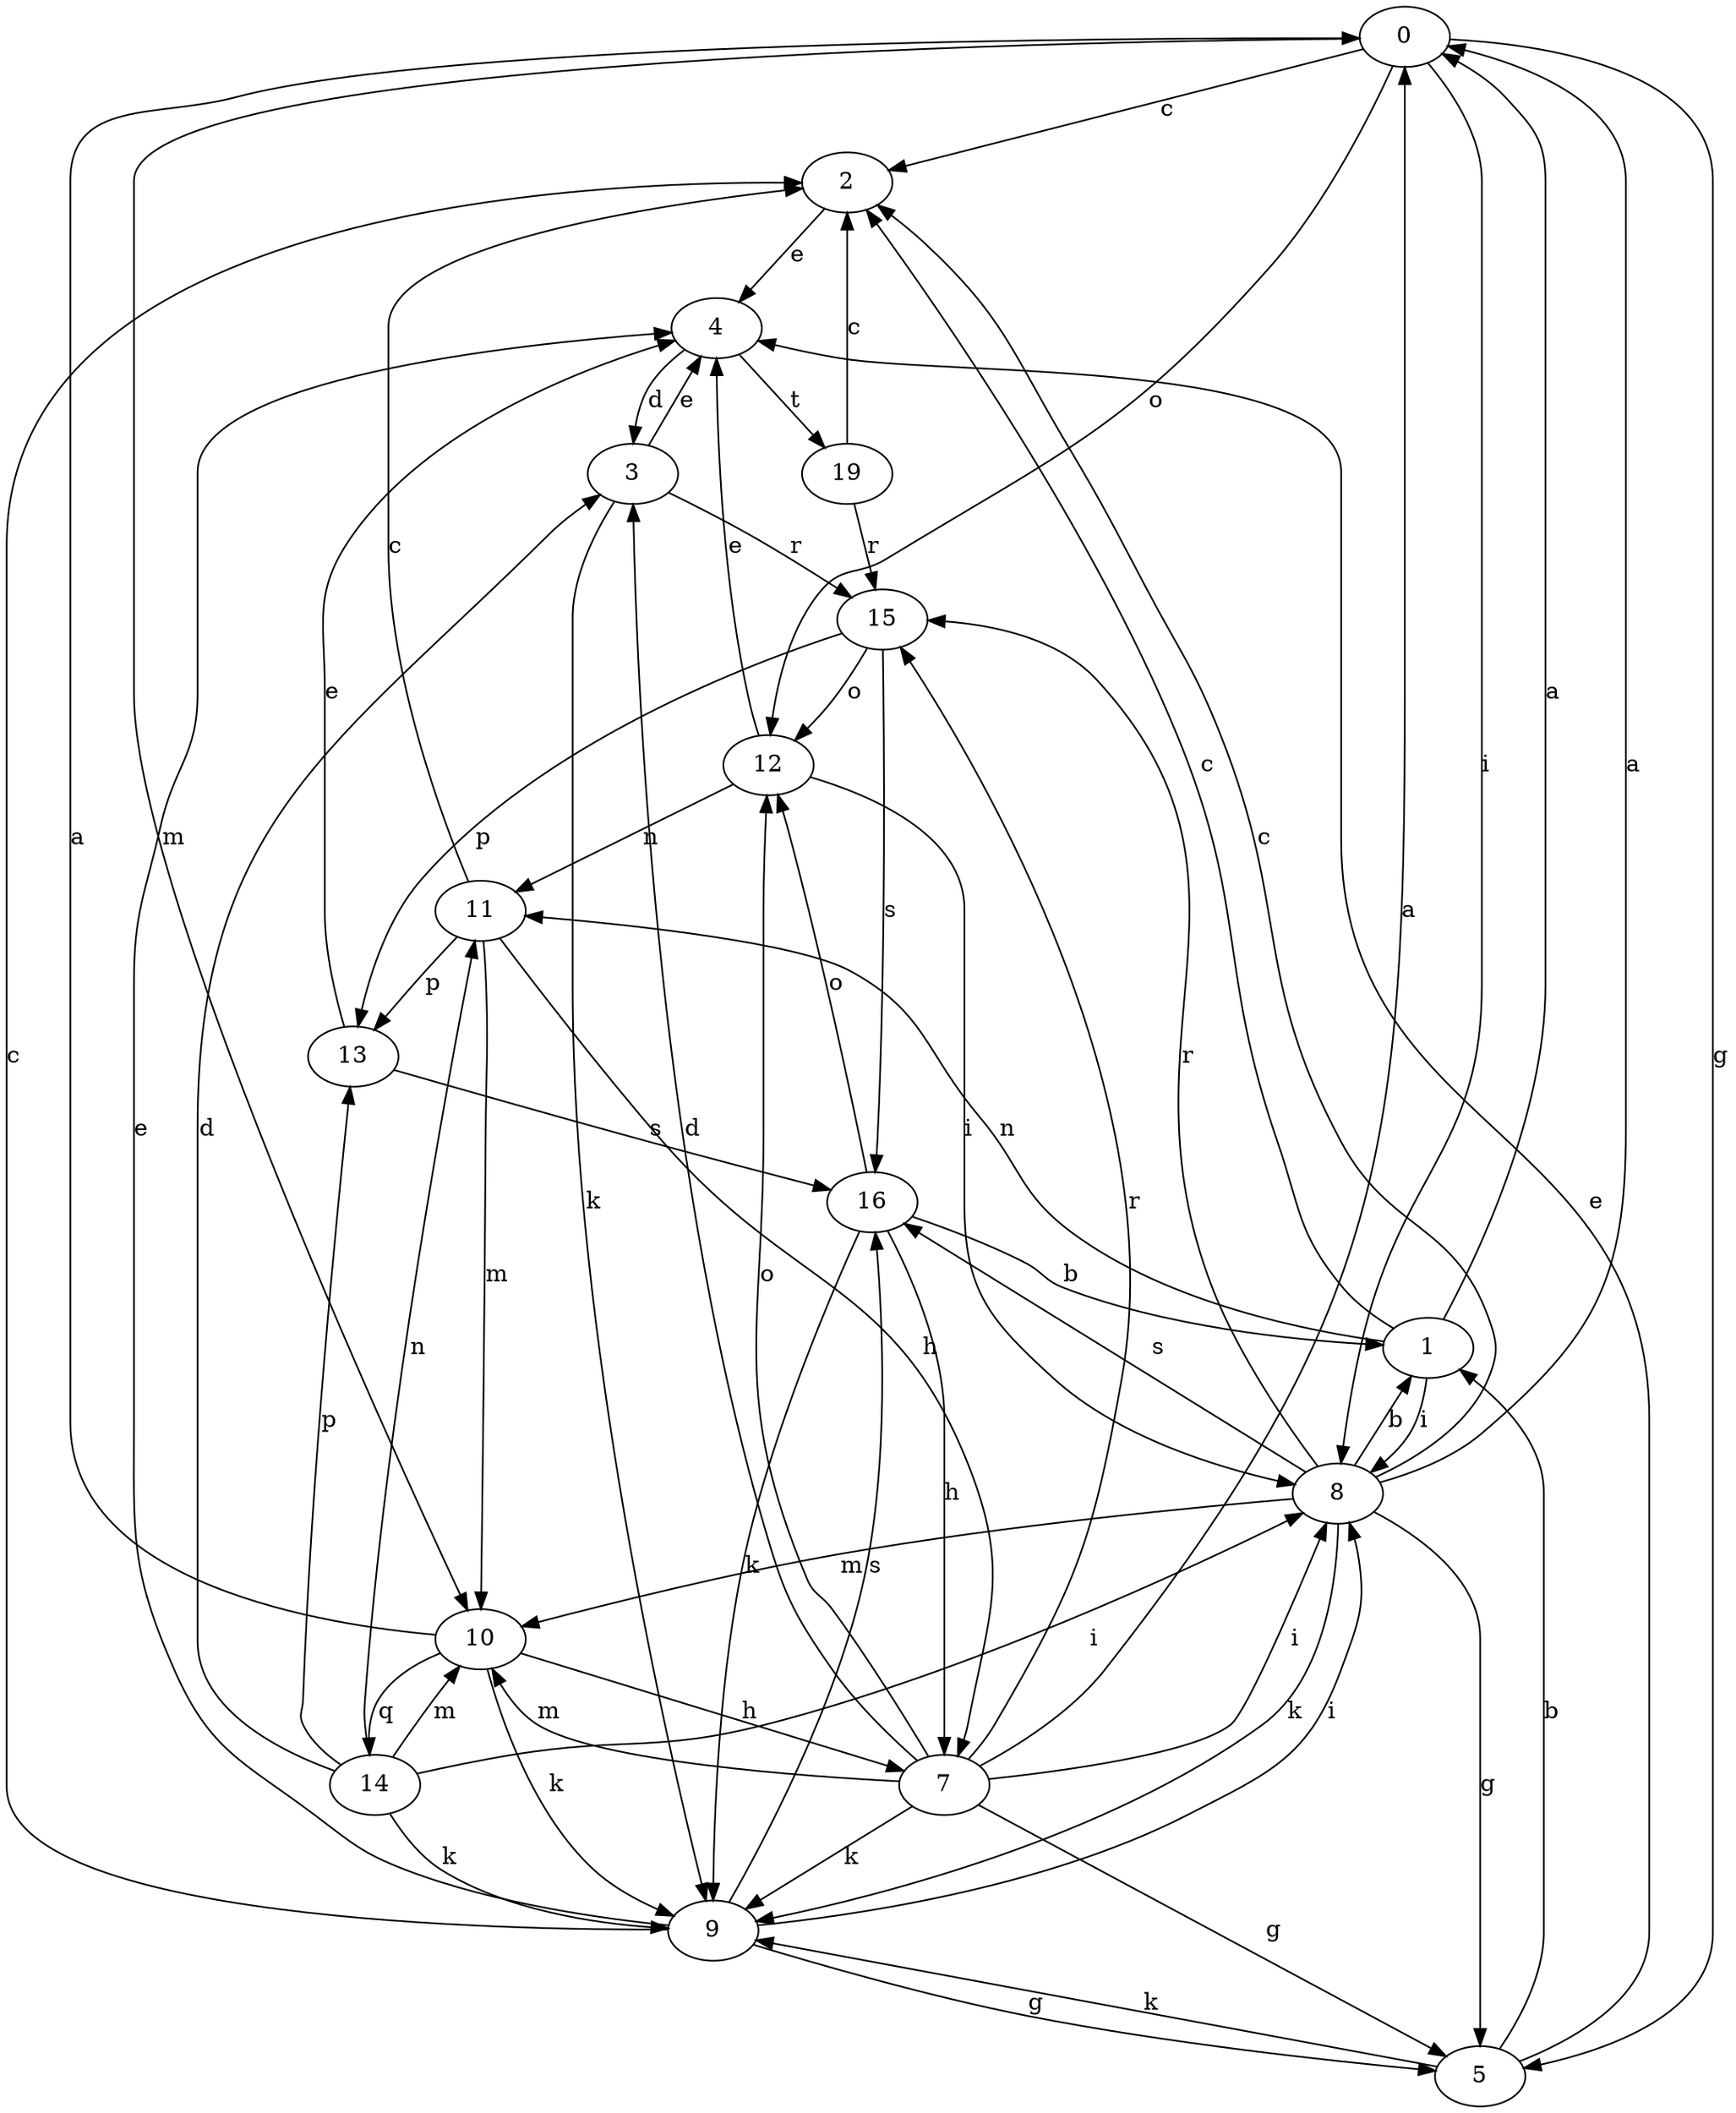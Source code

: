 strict digraph  {
0;
1;
2;
3;
4;
5;
7;
8;
9;
10;
11;
12;
13;
14;
15;
16;
19;
0 -> 2  [label=c];
0 -> 5  [label=g];
0 -> 8  [label=i];
0 -> 10  [label=m];
0 -> 12  [label=o];
1 -> 0  [label=a];
1 -> 2  [label=c];
1 -> 8  [label=i];
1 -> 11  [label=n];
2 -> 4  [label=e];
3 -> 4  [label=e];
3 -> 9  [label=k];
3 -> 15  [label=r];
4 -> 3  [label=d];
4 -> 19  [label=t];
5 -> 1  [label=b];
5 -> 4  [label=e];
5 -> 9  [label=k];
7 -> 0  [label=a];
7 -> 3  [label=d];
7 -> 5  [label=g];
7 -> 8  [label=i];
7 -> 9  [label=k];
7 -> 10  [label=m];
7 -> 12  [label=o];
7 -> 15  [label=r];
8 -> 0  [label=a];
8 -> 1  [label=b];
8 -> 2  [label=c];
8 -> 5  [label=g];
8 -> 9  [label=k];
8 -> 10  [label=m];
8 -> 15  [label=r];
8 -> 16  [label=s];
9 -> 2  [label=c];
9 -> 4  [label=e];
9 -> 5  [label=g];
9 -> 8  [label=i];
9 -> 16  [label=s];
10 -> 0  [label=a];
10 -> 7  [label=h];
10 -> 9  [label=k];
10 -> 14  [label=q];
11 -> 2  [label=c];
11 -> 7  [label=h];
11 -> 10  [label=m];
11 -> 13  [label=p];
12 -> 4  [label=e];
12 -> 8  [label=i];
12 -> 11  [label=n];
13 -> 4  [label=e];
13 -> 16  [label=s];
14 -> 3  [label=d];
14 -> 8  [label=i];
14 -> 9  [label=k];
14 -> 10  [label=m];
14 -> 11  [label=n];
14 -> 13  [label=p];
15 -> 12  [label=o];
15 -> 13  [label=p];
15 -> 16  [label=s];
16 -> 1  [label=b];
16 -> 7  [label=h];
16 -> 9  [label=k];
16 -> 12  [label=o];
19 -> 2  [label=c];
19 -> 15  [label=r];
}
